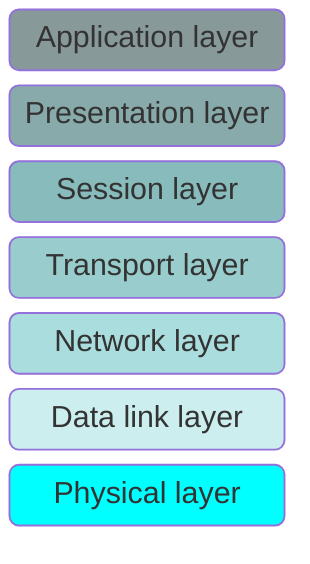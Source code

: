 block-beta
  columns 2

  application("Application layer"):2
  presentation("Presentation layer"):2
  session("Session layer"):2
  transport("Transport layer"):2
  network("Network layer"):2
  data("Data link layer"):2
  physical2("Physical layer"):2

  style data fill:#cee
  style network fill:#add
  style transport fill:#9cc
  style session fill:#8bb
  style presentation fill:#8aa
  style application fill:#899
  style physical2 fill:#0ff